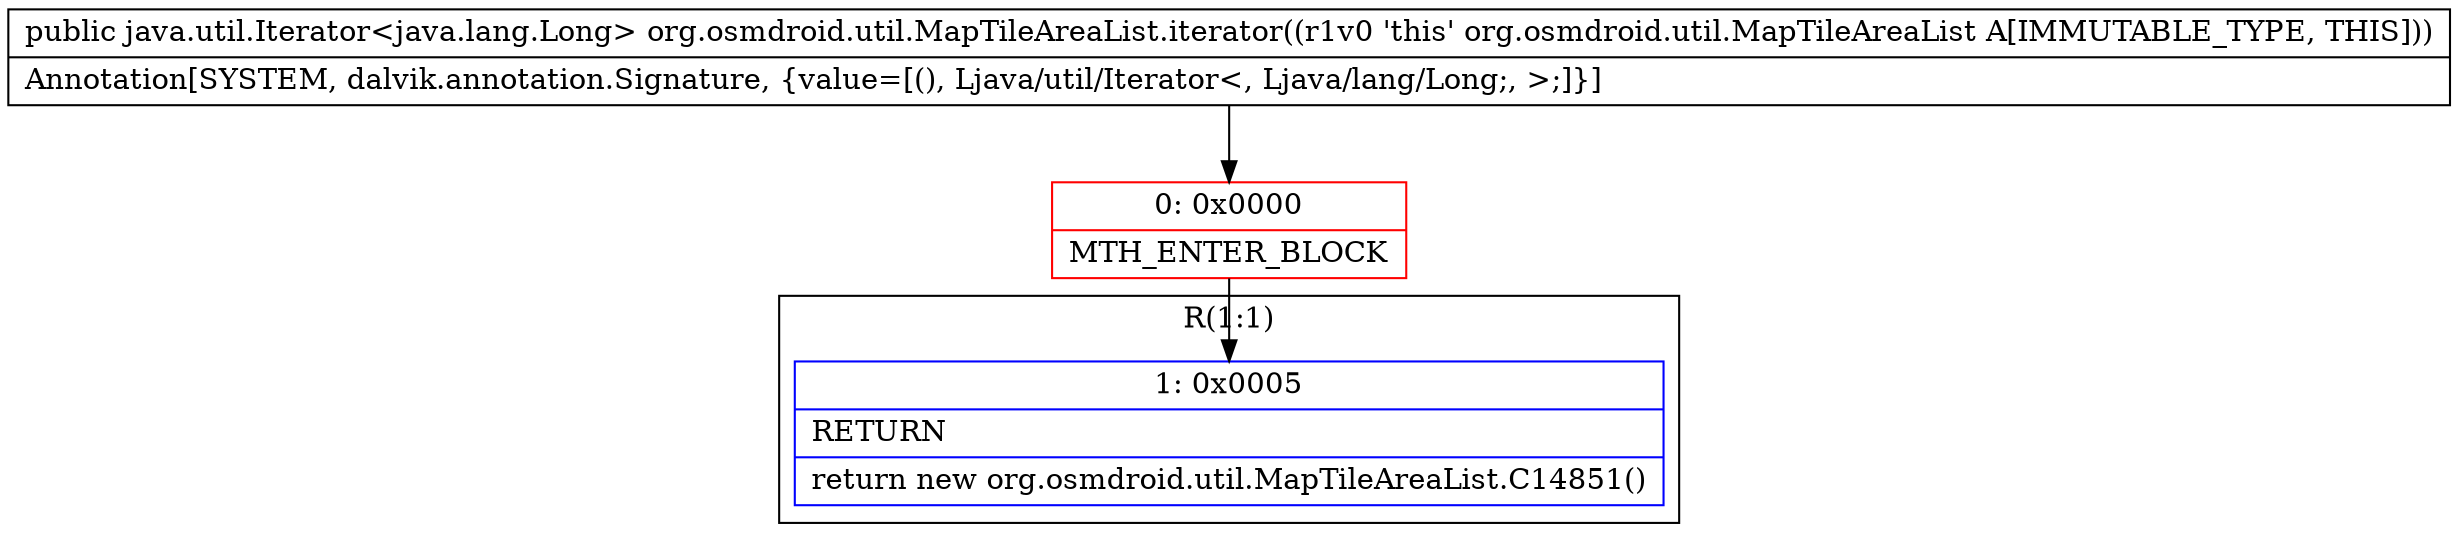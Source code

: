 digraph "CFG fororg.osmdroid.util.MapTileAreaList.iterator()Ljava\/util\/Iterator;" {
subgraph cluster_Region_1055415665 {
label = "R(1:1)";
node [shape=record,color=blue];
Node_1 [shape=record,label="{1\:\ 0x0005|RETURN\l|return new org.osmdroid.util.MapTileAreaList.C14851()\l}"];
}
Node_0 [shape=record,color=red,label="{0\:\ 0x0000|MTH_ENTER_BLOCK\l}"];
MethodNode[shape=record,label="{public java.util.Iterator\<java.lang.Long\> org.osmdroid.util.MapTileAreaList.iterator((r1v0 'this' org.osmdroid.util.MapTileAreaList A[IMMUTABLE_TYPE, THIS]))  | Annotation[SYSTEM, dalvik.annotation.Signature, \{value=[(), Ljava\/util\/Iterator\<, Ljava\/lang\/Long;, \>;]\}]\l}"];
MethodNode -> Node_0;
Node_0 -> Node_1;
}

